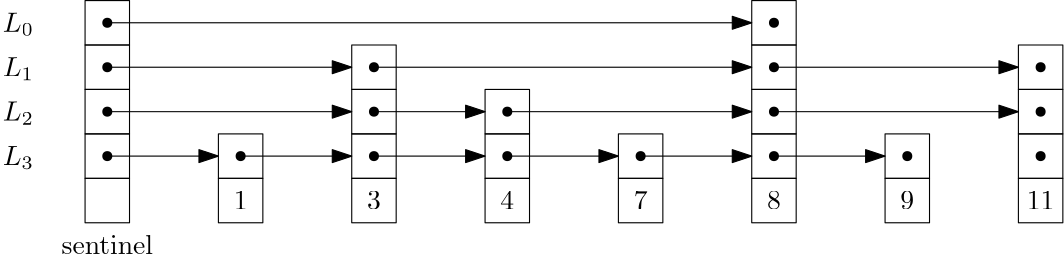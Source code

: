 <?xml version="1.0"?>
<!DOCTYPE ipe SYSTEM "ipe.dtd">
<ipe version="70005" creator="Ipe 7.1.4">
<info created="D:20140630113044" modified="D:20140703162023"/>
<ipestyle name="basic">
<symbol name="arrow/arc(spx)">
<path stroke="sym-stroke" fill="sym-stroke" pen="sym-pen">
0 0 m
-1 0.333 l
-1 -0.333 l
h
</path>
</symbol>
<symbol name="arrow/farc(spx)">
<path stroke="sym-stroke" fill="white" pen="sym-pen">
0 0 m
-1 0.333 l
-1 -0.333 l
h
</path>
</symbol>
<symbol name="mark/circle(sx)" transformations="translations">
<path fill="sym-stroke">
0.6 0 0 0.6 0 0 e
0.4 0 0 0.4 0 0 e
</path>
</symbol>
<symbol name="mark/disk(sx)" transformations="translations">
<path fill="sym-stroke">
0.6 0 0 0.6 0 0 e
</path>
</symbol>
<symbol name="mark/fdisk(sfx)" transformations="translations">
<group>
<path fill="sym-fill">
0.5 0 0 0.5 0 0 e
</path>
<path fill="sym-stroke" fillrule="eofill">
0.6 0 0 0.6 0 0 e
0.4 0 0 0.4 0 0 e
</path>
</group>
</symbol>
<symbol name="mark/box(sx)" transformations="translations">
<path fill="sym-stroke" fillrule="eofill">
-0.6 -0.6 m
0.6 -0.6 l
0.6 0.6 l
-0.6 0.6 l
h
-0.4 -0.4 m
0.4 -0.4 l
0.4 0.4 l
-0.4 0.4 l
h
</path>
</symbol>
<symbol name="mark/square(sx)" transformations="translations">
<path fill="sym-stroke">
-0.6 -0.6 m
0.6 -0.6 l
0.6 0.6 l
-0.6 0.6 l
h
</path>
</symbol>
<symbol name="mark/fsquare(sfx)" transformations="translations">
<group>
<path fill="sym-fill">
-0.5 -0.5 m
0.5 -0.5 l
0.5 0.5 l
-0.5 0.5 l
h
</path>
<path fill="sym-stroke" fillrule="eofill">
-0.6 -0.6 m
0.6 -0.6 l
0.6 0.6 l
-0.6 0.6 l
h
-0.4 -0.4 m
0.4 -0.4 l
0.4 0.4 l
-0.4 0.4 l
h
</path>
</group>
</symbol>
<symbol name="mark/cross(sx)" transformations="translations">
<group>
<path fill="sym-stroke">
-0.43 -0.57 m
0.57 0.43 l
0.43 0.57 l
-0.57 -0.43 l
h
</path>
<path fill="sym-stroke">
-0.43 0.57 m
0.57 -0.43 l
0.43 -0.57 l
-0.57 0.43 l
h
</path>
</group>
</symbol>
<symbol name="arrow/fnormal(spx)">
<path stroke="sym-stroke" fill="white" pen="sym-pen">
0 0 m
-1 0.333 l
-1 -0.333 l
h
</path>
</symbol>
<symbol name="arrow/pointed(spx)">
<path stroke="sym-stroke" fill="sym-stroke" pen="sym-pen">
0 0 m
-1 0.333 l
-0.8 0 l
-1 -0.333 l
h
</path>
</symbol>
<symbol name="arrow/fpointed(spx)">
<path stroke="sym-stroke" fill="white" pen="sym-pen">
0 0 m
-1 0.333 l
-0.8 0 l
-1 -0.333 l
h
</path>
</symbol>
<symbol name="arrow/linear(spx)">
<path stroke="sym-stroke" pen="sym-pen">
-1 0.333 m
0 0 l
-1 -0.333 l
</path>
</symbol>
<symbol name="arrow/fdouble(spx)">
<path stroke="sym-stroke" fill="white" pen="sym-pen">
0 0 m
-1 0.333 l
-1 -0.333 l
h
-1 0 m
-2 0.333 l
-2 -0.333 l
h
</path>
</symbol>
<symbol name="arrow/double(spx)">
<path stroke="sym-stroke" fill="sym-stroke" pen="sym-pen">
0 0 m
-1 0.333 l
-1 -0.333 l
h
-1 0 m
-2 0.333 l
-2 -0.333 l
h
</path>
</symbol>
<pen name="heavier" value="0.8"/>
<pen name="fat" value="1.2"/>
<pen name="ultrafat" value="2"/>
<symbolsize name="large" value="5"/>
<symbolsize name="small" value="2"/>
<symbolsize name="tiny" value="1.1"/>
<arrowsize name="large" value="10"/>
<arrowsize name="small" value="5"/>
<arrowsize name="tiny" value="3"/>
<color name="red" value="1 0 0"/>
<color name="green" value="0 1 0"/>
<color name="blue" value="0 0 1"/>
<color name="yellow" value="1 1 0"/>
<color name="orange" value="1 0.647 0"/>
<color name="gold" value="1 0.843 0"/>
<color name="purple" value="0.627 0.125 0.941"/>
<color name="gray" value="0.745"/>
<color name="brown" value="0.647 0.165 0.165"/>
<color name="navy" value="0 0 0.502"/>
<color name="pink" value="1 0.753 0.796"/>
<color name="seagreen" value="0.18 0.545 0.341"/>
<color name="turquoise" value="0.251 0.878 0.816"/>
<color name="violet" value="0.933 0.51 0.933"/>
<color name="darkblue" value="0 0 0.545"/>
<color name="darkcyan" value="0 0.545 0.545"/>
<color name="darkgray" value="0.663"/>
<color name="darkgreen" value="0 0.392 0"/>
<color name="darkmagenta" value="0.545 0 0.545"/>
<color name="darkorange" value="1 0.549 0"/>
<color name="darkred" value="0.545 0 0"/>
<color name="lightblue" value="0.678 0.847 0.902"/>
<color name="lightcyan" value="0.878 1 1"/>
<color name="lightgray" value="0.827"/>
<color name="lightgreen" value="0.565 0.933 0.565"/>
<color name="lightyellow" value="1 1 0.878"/>
<dashstyle name="dashed" value="[4] 0"/>
<dashstyle name="dotted" value="[1 3] 0"/>
<dashstyle name="dash dotted" value="[4 2 1 2] 0"/>
<dashstyle name="dash dot dotted" value="[4 2 1 2 1 2] 0"/>
<textsize name="large" value="\large"/>
<textsize name="small" value="\small"/>
<textsize name="tiny" value="\tiny"/>
<textsize name="Large" value="\Large"/>
<textsize name="LARGE" value="\LARGE"/>
<textsize name="huge" value="\huge"/>
<textsize name="Huge" value="\Huge"/>
<textsize name="footnote" value="\footnotesize"/>
<textstyle name="center" begin="\begin{center}" end="\end{center}"/>
<textstyle name="itemize" begin="\begin{itemize}" end="\end{itemize}"/>
<textstyle name="item" begin="\begin{itemize}\item{}" end="\end{itemize}"/>
<gridsize name="4 pts" value="4"/>
<gridsize name="8 pts (~3 mm)" value="8"/>
<gridsize name="16 pts (~6 mm)" value="16"/>
<gridsize name="32 pts (~12 mm)" value="32"/>
<gridsize name="10 pts (~3.5 mm)" value="10"/>
<gridsize name="20 pts (~7 mm)" value="20"/>
<gridsize name="14 pts (~5 mm)" value="14"/>
<gridsize name="28 pts (~10 mm)" value="28"/>
<gridsize name="56 pts (~20 mm)" value="56"/>
<anglesize name="90 deg" value="90"/>
<anglesize name="60 deg" value="60"/>
<anglesize name="45 deg" value="45"/>
<anglesize name="30 deg" value="30"/>
<anglesize name="22.5 deg" value="22.5"/>
<tiling name="falling" angle="-60" step="4" width="1"/>
<tiling name="rising" angle="30" step="4" width="1"/>
</ipestyle>
<page>
<layer name="alpha"/>
<view layers="alpha" active="alpha"/>
<path layer="alpha" stroke="black">
208 736 m
208 720 l
224 720 l
224 736 l
h
</path>
<use matrix="1 0 0 1 -8 -8" name="mark/disk(sx)" pos="224 736" size="normal" stroke="black"/>
<path matrix="1 0 0 1 48 0" stroke="black">
208 736 m
208 720 l
224 720 l
224 736 l
h
</path>
<use matrix="1 0 0 1 40 -8" name="mark/disk(sx)" pos="224 736" size="normal" stroke="black"/>
<path matrix="1 0 0 1 96 0" stroke="black">
208 736 m
208 720 l
224 720 l
224 736 l
h
</path>
<use matrix="1 0 0 1 88 -8" name="mark/disk(sx)" pos="224 736" size="normal" stroke="black"/>
<path matrix="1 0 0 1 144 0" stroke="black">
208 736 m
208 720 l
224 720 l
224 736 l
h
</path>
<use matrix="1 0 0 1 136 -8" name="mark/disk(sx)" pos="224 736" size="normal" stroke="black"/>
<path matrix="1 0 0 1 192 0" stroke="black">
208 736 m
208 720 l
224 720 l
224 736 l
h
</path>
<use matrix="1 0 0 1 184 -8" name="mark/disk(sx)" pos="224 736" size="normal" stroke="black"/>
<path matrix="1 0 0 1 240 0" stroke="black">
208 736 m
208 720 l
224 720 l
224 736 l
h
</path>
<use matrix="1 0 0 1 232 -8" name="mark/disk(sx)" pos="224 736" size="normal" stroke="black"/>
<path matrix="1 0 0 1 288 0" stroke="black">
208 736 m
208 720 l
224 720 l
224 736 l
h
</path>
<use matrix="1 0 0 1 280 -8" name="mark/disk(sx)" pos="224 736" size="normal" stroke="black"/>
<path matrix="1 0 0 1 336 0" stroke="black">
208 736 m
208 720 l
224 720 l
224 736 l
h
</path>
<use matrix="1 0 0 1 328 -8" name="mark/disk(sx)" pos="224 736" size="normal" stroke="black"/>
<path matrix="1 0 0 1 0 16" stroke="black">
208 736 m
208 720 l
224 720 l
224 736 l
h
</path>
<use matrix="1 0 0 1 -8 8" name="mark/disk(sx)" pos="224 736" size="normal" stroke="black"/>
<path matrix="1 0 0 1 96 16" stroke="black">
208 736 m
208 720 l
224 720 l
224 736 l
h
</path>
<use matrix="1 0 0 1 88 8" name="mark/disk(sx)" pos="224 736" size="normal" stroke="black"/>
<path matrix="1 0 0 1 144 16" stroke="black">
208 736 m
208 720 l
224 720 l
224 736 l
h
</path>
<use matrix="1 0 0 1 136 8" name="mark/disk(sx)" pos="224 736" size="normal" stroke="black"/>
<path matrix="1 0 0 1 240 16" stroke="black">
208 736 m
208 720 l
224 720 l
224 736 l
h
</path>
<use matrix="1 0 0 1 232 8" name="mark/disk(sx)" pos="224 736" size="normal" stroke="black"/>
<path matrix="1 0 0 1 336 16" stroke="black">
208 736 m
208 720 l
224 720 l
224 736 l
h
</path>
<use matrix="1 0 0 1 328 8" name="mark/disk(sx)" pos="224 736" size="normal" stroke="black"/>
<path matrix="1 0 0 1 96 32" stroke="black">
208 736 m
208 720 l
224 720 l
224 736 l
h
</path>
<use matrix="1 0 0 1 88 24" name="mark/disk(sx)" pos="224 736" size="normal" stroke="black"/>
<path matrix="1 0 0 1 240 32" stroke="black">
208 736 m
208 720 l
224 720 l
224 736 l
h
</path>
<use matrix="1 0 0 1 232 24" name="mark/disk(sx)" pos="224 736" size="normal" stroke="black"/>
<path matrix="1 0 0 1 336 32" stroke="black">
208 736 m
208 720 l
224 720 l
224 736 l
h
</path>
<use matrix="1 0 0 1 328 24" name="mark/disk(sx)" pos="224 736" size="normal" stroke="black"/>
<path matrix="1 0 0 1 240 48" stroke="black">
208 736 m
208 720 l
224 720 l
224 736 l
h
</path>
<use matrix="1 0 0 1 232 40" name="mark/disk(sx)" pos="224 736" size="normal" stroke="black"/>
<path matrix="1 0 0 1 0 32" stroke="black">
208 736 m
208 720 l
224 720 l
224 736 l
h
</path>
<use matrix="1 0 0 1 -8 24" name="mark/disk(sx)" pos="224 736" size="normal" stroke="black"/>
<path matrix="1 0 0 1 0 48" stroke="black">
208 736 m
208 720 l
224 720 l
224 736 l
h
</path>
<use matrix="1 0 0 1 -8 40" name="mark/disk(sx)" pos="224 736" size="normal" stroke="black"/>
<path matrix="1 0 0 1 16 -16" stroke="black">
192 736 m
192 720 l
208 720 l
208 736 l
h
</path>
<path matrix="1 0 0 1 64 -16" stroke="black">
192 736 m
192 720 l
208 720 l
208 736 l
h
</path>
<text matrix="1 0 0 1 56 4.79" transformations="translations" pos="208 704" stroke="black" type="label" width="4.981" height="6.42" depth="0" halign="center" valign="baseline">$1$</text>
<path matrix="1 0 0 1 112 -16" stroke="black">
192 736 m
192 720 l
208 720 l
208 736 l
h
</path>
<text matrix="1 0 0 1 104 4.79" transformations="translations" pos="208 704" stroke="black" type="label" width="4.981" height="6.42" depth="0" halign="center" valign="baseline">$3$</text>
<path matrix="1 0 0 1 160 -16" stroke="black">
192 736 m
192 720 l
208 720 l
208 736 l
h
</path>
<text matrix="1 0 0 1 152 4.79" transformations="translations" pos="208 704" stroke="black" type="label" width="4.981" height="6.42" depth="0" halign="center" valign="baseline">$4$</text>
<path matrix="1 0 0 1 208 -16" stroke="black">
192 736 m
192 720 l
208 720 l
208 736 l
h
</path>
<text matrix="1 0 0 1 200 4.79" transformations="translations" pos="208 704" stroke="black" type="label" width="4.981" height="6.42" depth="0" halign="center" valign="baseline">$7$</text>
<path matrix="1 0 0 1 256 -16" stroke="black">
192 736 m
192 720 l
208 720 l
208 736 l
h
</path>
<text matrix="1 0 0 1 248 4.79" transformations="translations" pos="208 704" stroke="black" type="label" width="4.981" height="6.42" depth="0" halign="center" valign="baseline">$8$</text>
<path matrix="1 0 0 1 304 -16" stroke="black">
192 736 m
192 720 l
208 720 l
208 736 l
h
</path>
<text matrix="1 0 0 1 296 4.79" transformations="translations" pos="208 704" stroke="black" type="label" width="4.981" height="6.42" depth="0" halign="center" valign="baseline">$9$</text>
<path matrix="1 0 0 1 352 -16" stroke="black">
192 736 m
192 720 l
208 720 l
208 736 l
h
</path>
<text matrix="1 0 0 1 344 4.79" transformations="translations" pos="208 704" stroke="black" type="label" width="9.963" height="6.42" depth="0" halign="center" valign="baseline">$11$</text>
<path stroke="black" arrow="normal/normal">
216 728 m
256 728 l
</path>
<path stroke="black" arrow="normal/normal">
216 744 m
304 744 l
</path>
<path stroke="black" arrow="normal/normal">
216 760 m
304 760 l
</path>
<path stroke="black" arrow="normal/normal">
216 776 m
448 776 l
</path>
<path stroke="black" arrow="normal/normal">
312 760 m
448 760 l
</path>
<path stroke="black" arrow="normal/normal">
312 744 m
352 744 l
</path>
<path stroke="black" arrow="normal/normal">
312 728 m
352 728 l
</path>
<path stroke="black" arrow="normal/normal">
264 728 m
304 728 l
</path>
<path stroke="black" arrow="normal/normal">
360 728 m
400 728 l
</path>
<path stroke="black" arrow="normal/normal">
360 744 m
448 744 l
</path>
<path stroke="black" arrow="normal/normal">
408 728 m
448 728 l
</path>
<path stroke="black" arrow="normal/normal">
456 728 m
496 728 l
</path>
<path stroke="black" arrow="normal/normal">
456 744 m
544 744 l
</path>
<path stroke="black" arrow="normal/normal">
456 760 m
544 760 l
</path>
<text matrix="1 0 0 1 8 -11.21" transformations="translations" pos="208 704" stroke="black" type="label" width="32.987" height="6.918" depth="0" halign="center" valign="baseline">\textrm{sentinel}</text>
<text matrix="1 0 0 1 -24 68.79" transformations="translations" pos="208 704" stroke="black" type="label" width="11.25" height="6.812" depth="1.49" halign="center" valign="baseline">$L_0$</text>
<text matrix="1 0 0 1 -24 52.79" transformations="translations" pos="208 704" stroke="black" type="label" width="11.25" height="6.812" depth="1.49" halign="center" valign="baseline">$L_1$</text>
<text matrix="1 0 0 1 -24 36.79" transformations="translations" pos="208 704" stroke="black" type="label" width="11.25" height="6.812" depth="1.49" halign="center" valign="baseline">$L_2$</text>
<text matrix="1 0 0 1 -24 20.79" transformations="translations" pos="208 704" stroke="black" type="label" width="11.25" height="6.812" depth="1.49" halign="center" valign="baseline">$L_3$</text>
</page>
</ipe>
